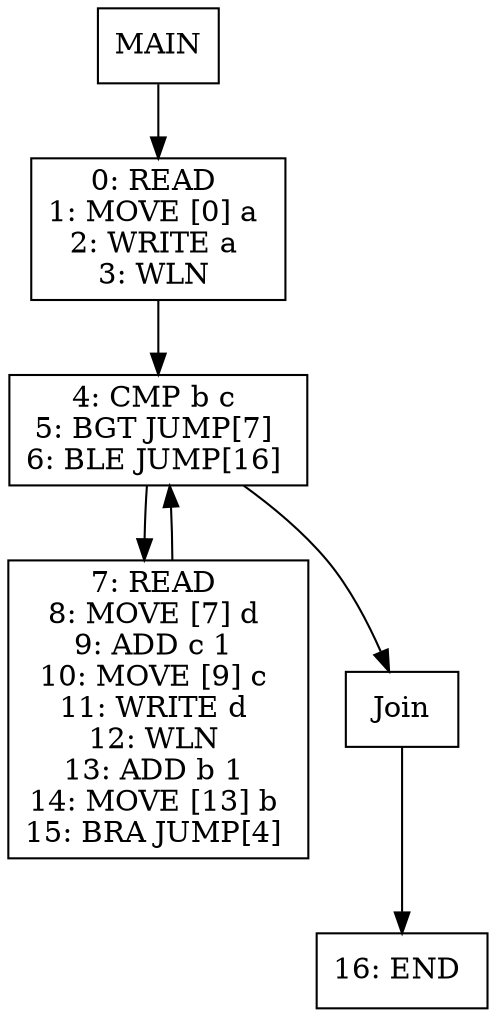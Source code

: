 digraph test031 {
node [shape=box]
1[label="MAIN"]
1 -> 3
3[label="0: READ 
1: MOVE [0] a 
2: WRITE a 
3: WLN 
"]
3 -> 6
6[label="4: CMP b c 
5: BGT JUMP[7] 
6: BLE JUMP[16] 
"]
6 -> 8
8[label="7: READ 
8: MOVE [7] d 
9: ADD c 1 
10: MOVE [9] c 
11: WRITE d 
12: WLN 
13: ADD b 1 
14: MOVE [13] b 
15: BRA JUMP[4] 
"]
8 -> 6
6 -> 7
7[label="Join"]
7 -> 13
13[label="16: END 
"]
}
